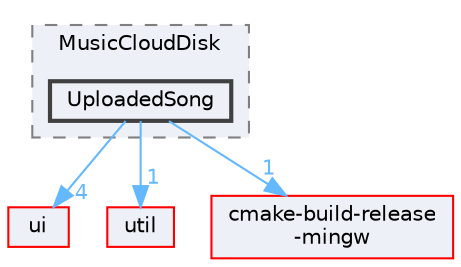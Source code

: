 digraph "UploadedSong"
{
 // LATEX_PDF_SIZE
  bgcolor="transparent";
  edge [fontname=Helvetica,fontsize=10,labelfontname=Helvetica,labelfontsize=10];
  node [fontname=Helvetica,fontsize=10,shape=box,height=0.2,width=0.4];
  compound=true
  subgraph clusterdir_480059d798c3135db381a82471c2f38a {
    graph [ bgcolor="#edf0f7", pencolor="grey50", label="MusicCloudDisk", fontname=Helvetica,fontsize=10 style="filled,dashed", URL="dir_480059d798c3135db381a82471c2f38a.html",tooltip=""]
  dir_5d8bd32b2ffe4d27afc11a695a3abe6e [label="UploadedSong", fillcolor="#edf0f7", color="grey25", style="filled,bold", URL="dir_5d8bd32b2ffe4d27afc11a695a3abe6e.html",tooltip=""];
  }
  dir_1788f8309b1a812dcb800a185471cf6c [label="ui", fillcolor="#edf0f7", color="red", style="filled", URL="dir_1788f8309b1a812dcb800a185471cf6c.html",tooltip=""];
  dir_23ec12649285f9fabf3a6b7380226c28 [label="util", fillcolor="#edf0f7", color="red", style="filled", URL="dir_23ec12649285f9fabf3a6b7380226c28.html",tooltip=""];
  dir_d3305b01cebad1f13f311f52d3f850d2 [label="cmake-build-release\l-mingw", fillcolor="#edf0f7", color="red", style="filled", URL="dir_d3305b01cebad1f13f311f52d3f850d2.html",tooltip=""];
  dir_5d8bd32b2ffe4d27afc11a695a3abe6e->dir_1788f8309b1a812dcb800a185471cf6c [headlabel="4", labeldistance=1.5 headhref="dir_000337_000335.html" href="dir_000337_000335.html" color="steelblue1" fontcolor="steelblue1"];
  dir_5d8bd32b2ffe4d27afc11a695a3abe6e->dir_23ec12649285f9fabf3a6b7380226c28 [headlabel="1", labeldistance=1.5 headhref="dir_000337_000341.html" href="dir_000337_000341.html" color="steelblue1" fontcolor="steelblue1"];
  dir_5d8bd32b2ffe4d27afc11a695a3abe6e->dir_d3305b01cebad1f13f311f52d3f850d2 [headlabel="1", labeldistance=1.5 headhref="dir_000337_000050.html" href="dir_000337_000050.html" color="steelblue1" fontcolor="steelblue1"];
}
